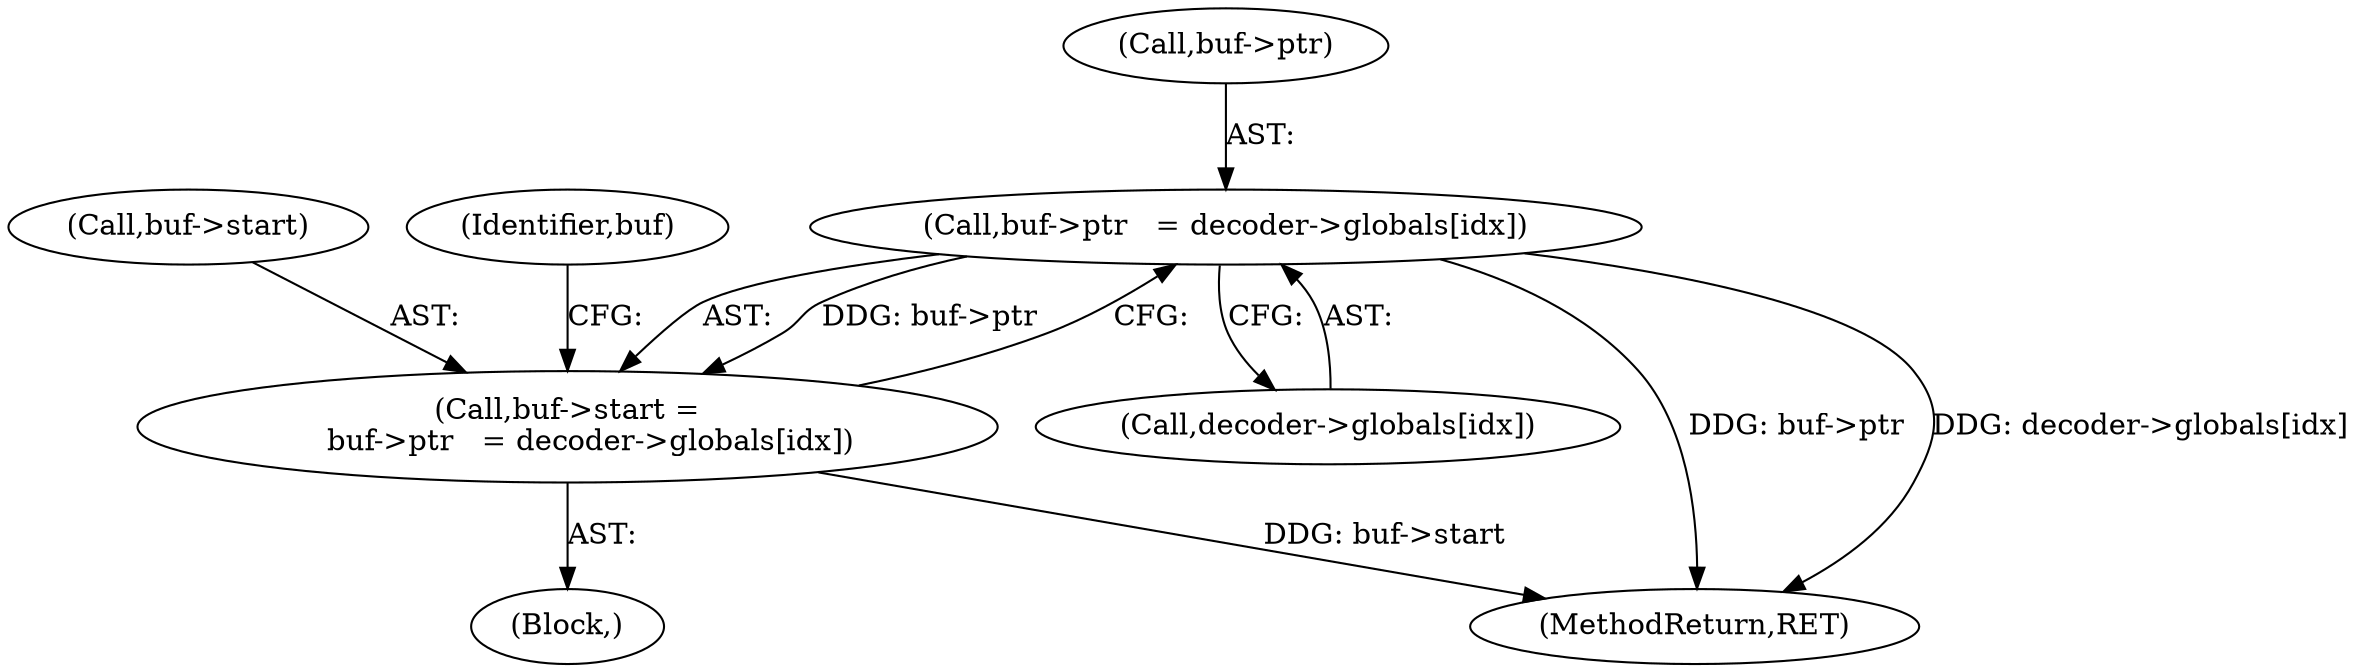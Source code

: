digraph "0_savannah_135c3faebb96f8f550bd4f318716f2e1e095a969@array" {
"1000131" [label="(Call,buf->ptr   = decoder->globals[idx])"];
"1000127" [label="(Call,buf->start =\n     buf->ptr   = decoder->globals[idx])"];
"1000128" [label="(Call,buf->start)"];
"1000135" [label="(Call,decoder->globals[idx])"];
"1000142" [label="(Identifier,buf)"];
"1000151" [label="(MethodReturn,RET)"];
"1000105" [label="(Block,)"];
"1000131" [label="(Call,buf->ptr   = decoder->globals[idx])"];
"1000127" [label="(Call,buf->start =\n     buf->ptr   = decoder->globals[idx])"];
"1000132" [label="(Call,buf->ptr)"];
"1000131" -> "1000127"  [label="AST: "];
"1000131" -> "1000135"  [label="CFG: "];
"1000132" -> "1000131"  [label="AST: "];
"1000135" -> "1000131"  [label="AST: "];
"1000127" -> "1000131"  [label="CFG: "];
"1000131" -> "1000151"  [label="DDG: buf->ptr"];
"1000131" -> "1000151"  [label="DDG: decoder->globals[idx]"];
"1000131" -> "1000127"  [label="DDG: buf->ptr"];
"1000127" -> "1000105"  [label="AST: "];
"1000128" -> "1000127"  [label="AST: "];
"1000142" -> "1000127"  [label="CFG: "];
"1000127" -> "1000151"  [label="DDG: buf->start"];
}
